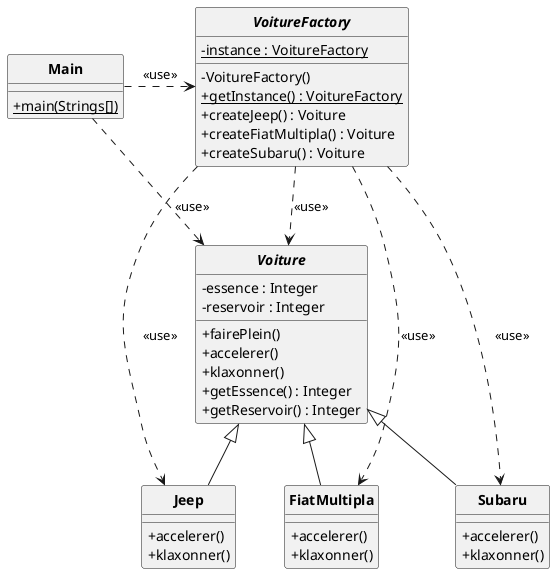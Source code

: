 @startuml
'https://plantuml.com/class-diagram

skinparam style strictuml
skinparam classAttributeIconSize 0
skinparam classFontStyle Bold
hide enum methods

class Main
{
    + {static} main(Strings[])
}

abstract class Voiture
{
    + fairePlein()
    + accelerer()
    + klaxonner()
    - essence : Integer
    - reservoir : Integer
    + getEssence() : Integer
    + getReservoir() : Integer
}

abstract class VoitureFactory
{
    - {static} instance : VoitureFactory
    - VoitureFactory()
    + {static} getInstance() : VoitureFactory
    + createJeep() : Voiture
    + createFiatMultipla() : Voiture
    + createSubaru() : Voiture
}

class Jeep extends Voiture
{
    + accelerer()
    + klaxonner()
}

class Subaru extends Voiture
{
    + accelerer()
    + klaxonner()
}

class FiatMultipla extends Voiture
{
    + accelerer()
    + klaxonner()
}

Main .> VoitureFactory : <<use>>
Main .> Voiture : <<use>>
VoitureFactory .> Jeep : <<use>>
VoitureFactory .> FiatMultipla : <<use>>
VoitureFactory .> Subaru : <<use>>
VoitureFactory ..> Voiture : <<use>>

@enduml